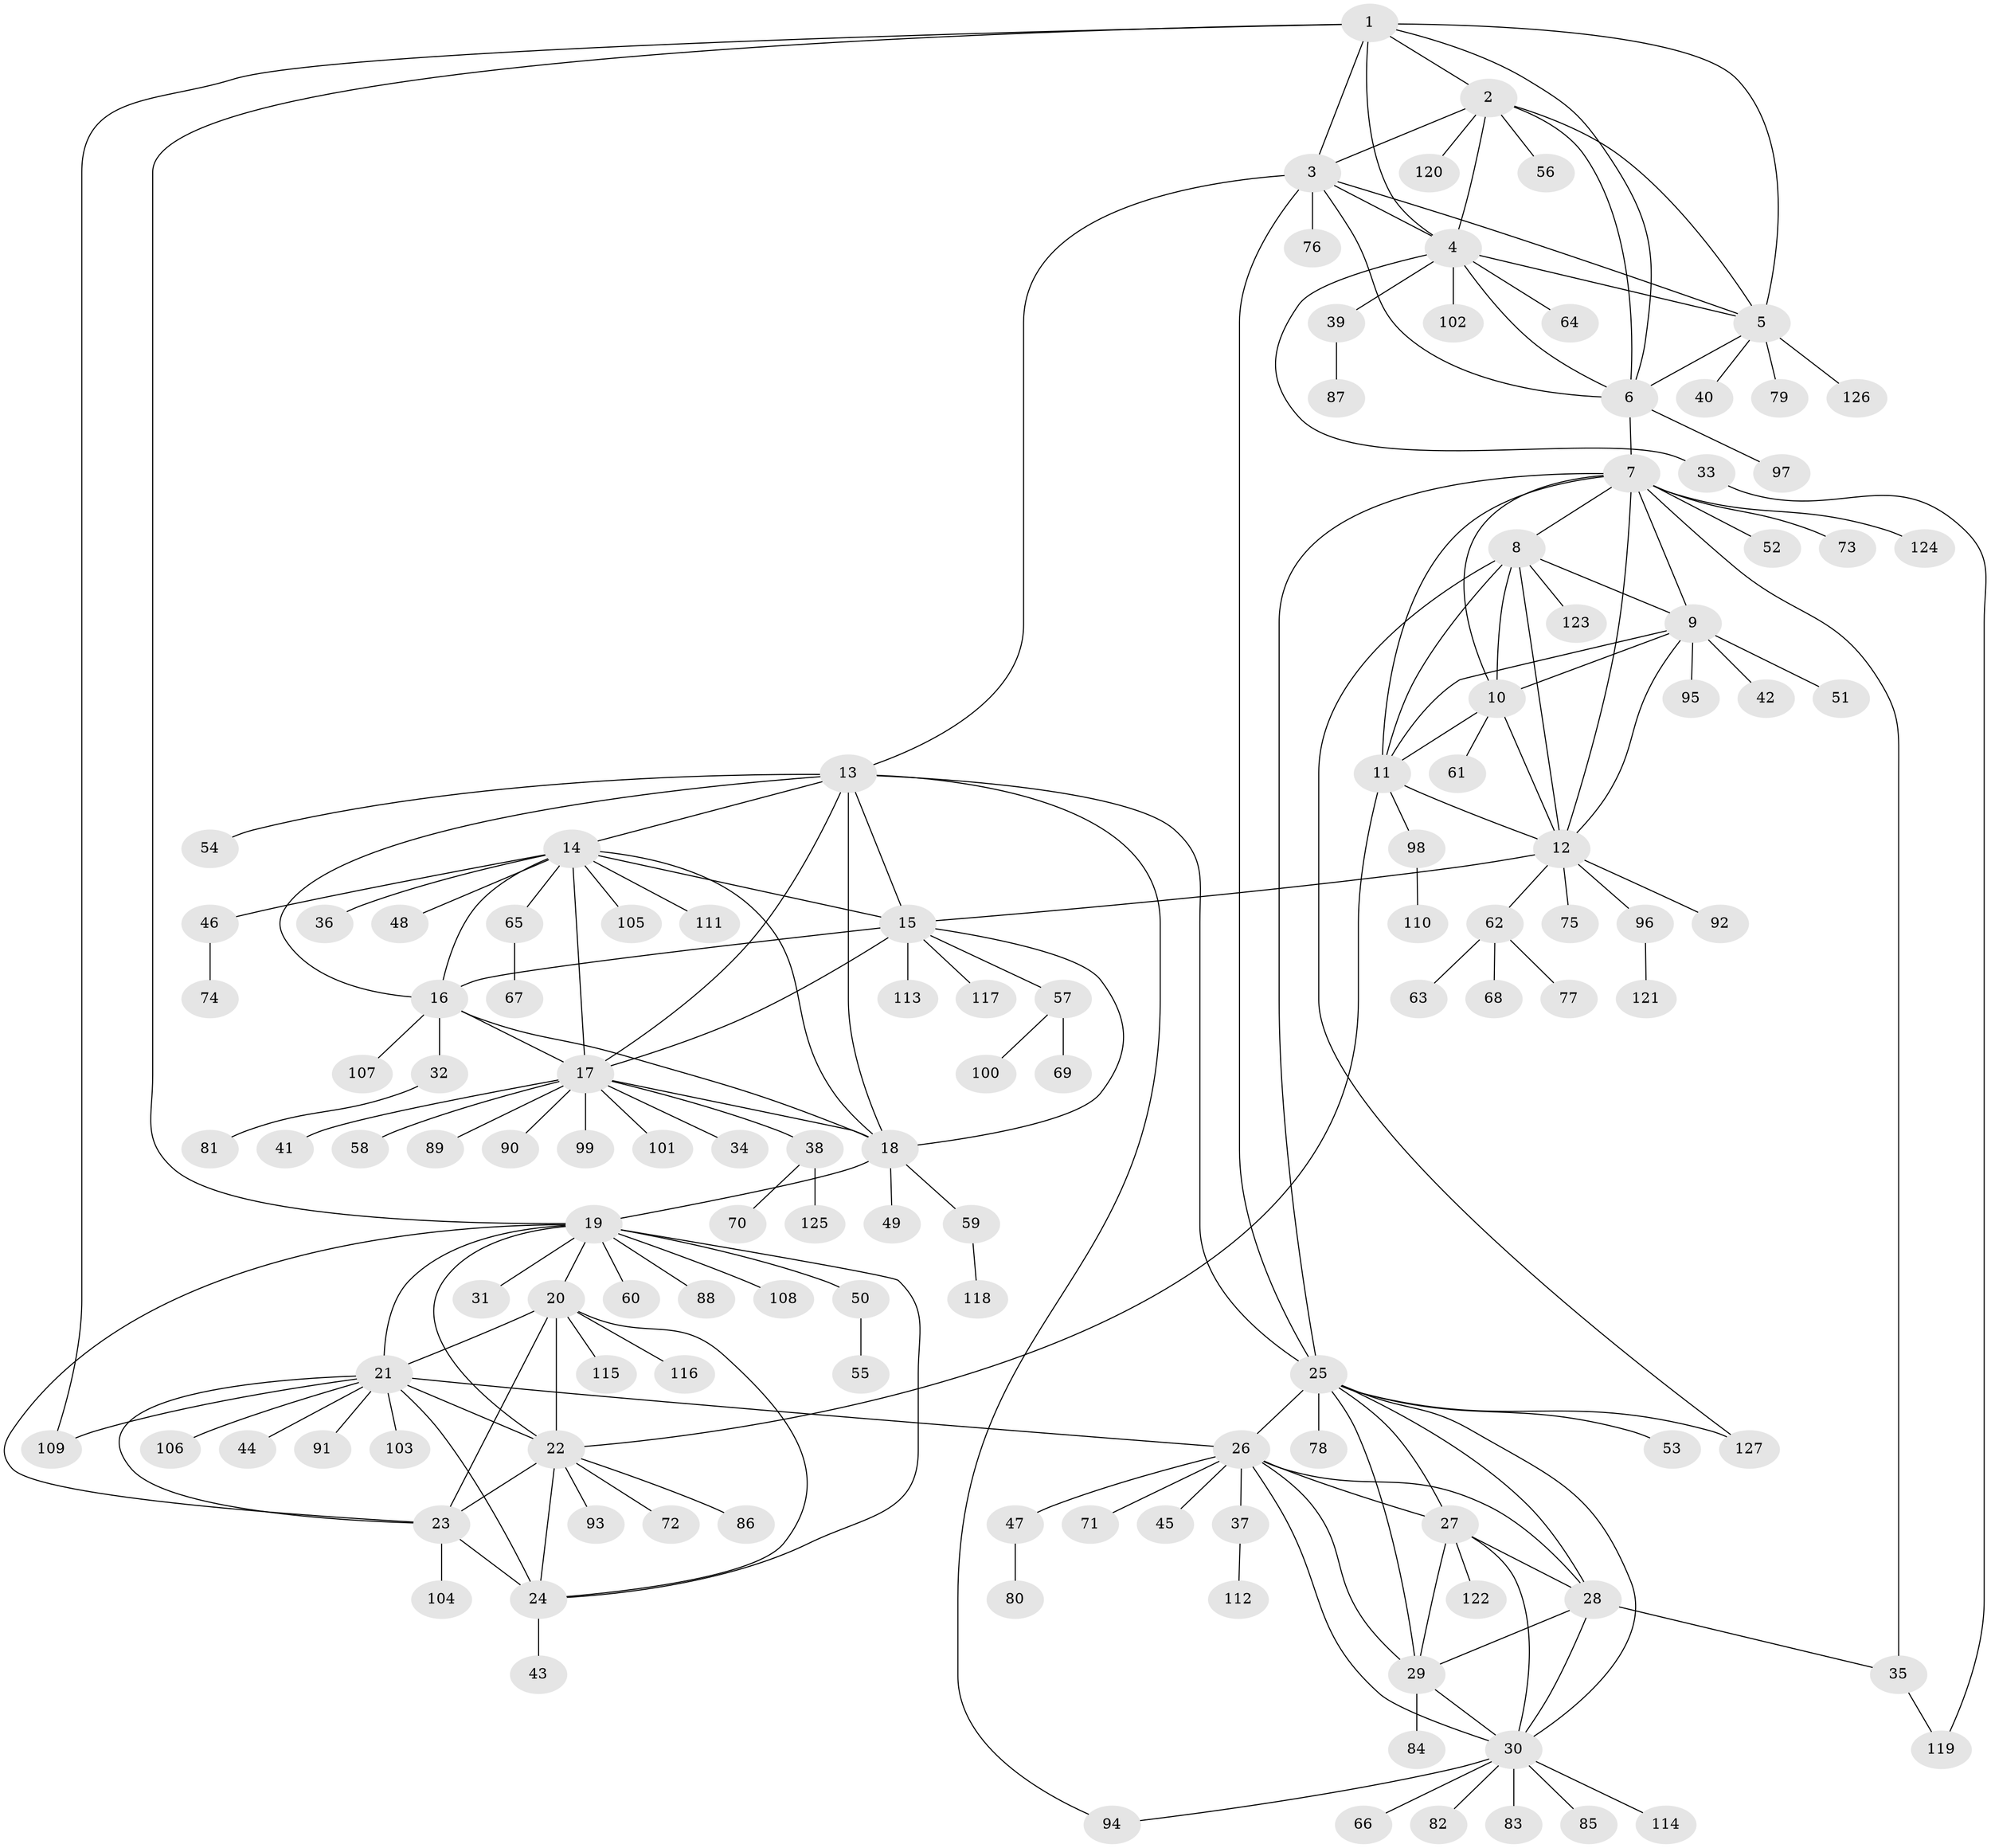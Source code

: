 // coarse degree distribution, {28: 0.02631578947368421, 2: 0.10526315789473684, 4: 0.05263157894736842, 6: 0.02631578947368421, 3: 0.02631578947368421, 1: 0.7631578947368421}
// Generated by graph-tools (version 1.1) at 2025/19/03/04/25 18:19:27]
// undirected, 127 vertices, 187 edges
graph export_dot {
graph [start="1"]
  node [color=gray90,style=filled];
  1;
  2;
  3;
  4;
  5;
  6;
  7;
  8;
  9;
  10;
  11;
  12;
  13;
  14;
  15;
  16;
  17;
  18;
  19;
  20;
  21;
  22;
  23;
  24;
  25;
  26;
  27;
  28;
  29;
  30;
  31;
  32;
  33;
  34;
  35;
  36;
  37;
  38;
  39;
  40;
  41;
  42;
  43;
  44;
  45;
  46;
  47;
  48;
  49;
  50;
  51;
  52;
  53;
  54;
  55;
  56;
  57;
  58;
  59;
  60;
  61;
  62;
  63;
  64;
  65;
  66;
  67;
  68;
  69;
  70;
  71;
  72;
  73;
  74;
  75;
  76;
  77;
  78;
  79;
  80;
  81;
  82;
  83;
  84;
  85;
  86;
  87;
  88;
  89;
  90;
  91;
  92;
  93;
  94;
  95;
  96;
  97;
  98;
  99;
  100;
  101;
  102;
  103;
  104;
  105;
  106;
  107;
  108;
  109;
  110;
  111;
  112;
  113;
  114;
  115;
  116;
  117;
  118;
  119;
  120;
  121;
  122;
  123;
  124;
  125;
  126;
  127;
  1 -- 2;
  1 -- 3;
  1 -- 4;
  1 -- 5;
  1 -- 6;
  1 -- 19;
  1 -- 109;
  2 -- 3;
  2 -- 4;
  2 -- 5;
  2 -- 6;
  2 -- 56;
  2 -- 120;
  3 -- 4;
  3 -- 5;
  3 -- 6;
  3 -- 13;
  3 -- 25;
  3 -- 76;
  4 -- 5;
  4 -- 6;
  4 -- 33;
  4 -- 39;
  4 -- 64;
  4 -- 102;
  5 -- 6;
  5 -- 40;
  5 -- 79;
  5 -- 126;
  6 -- 7;
  6 -- 97;
  7 -- 8;
  7 -- 9;
  7 -- 10;
  7 -- 11;
  7 -- 12;
  7 -- 25;
  7 -- 35;
  7 -- 52;
  7 -- 73;
  7 -- 124;
  8 -- 9;
  8 -- 10;
  8 -- 11;
  8 -- 12;
  8 -- 123;
  8 -- 127;
  9 -- 10;
  9 -- 11;
  9 -- 12;
  9 -- 42;
  9 -- 51;
  9 -- 95;
  10 -- 11;
  10 -- 12;
  10 -- 61;
  11 -- 12;
  11 -- 22;
  11 -- 98;
  12 -- 15;
  12 -- 62;
  12 -- 75;
  12 -- 92;
  12 -- 96;
  13 -- 14;
  13 -- 15;
  13 -- 16;
  13 -- 17;
  13 -- 18;
  13 -- 25;
  13 -- 54;
  13 -- 94;
  14 -- 15;
  14 -- 16;
  14 -- 17;
  14 -- 18;
  14 -- 36;
  14 -- 46;
  14 -- 48;
  14 -- 65;
  14 -- 105;
  14 -- 111;
  15 -- 16;
  15 -- 17;
  15 -- 18;
  15 -- 57;
  15 -- 113;
  15 -- 117;
  16 -- 17;
  16 -- 18;
  16 -- 32;
  16 -- 107;
  17 -- 18;
  17 -- 34;
  17 -- 38;
  17 -- 41;
  17 -- 58;
  17 -- 89;
  17 -- 90;
  17 -- 99;
  17 -- 101;
  18 -- 19;
  18 -- 49;
  18 -- 59;
  19 -- 20;
  19 -- 21;
  19 -- 22;
  19 -- 23;
  19 -- 24;
  19 -- 31;
  19 -- 50;
  19 -- 60;
  19 -- 88;
  19 -- 108;
  20 -- 21;
  20 -- 22;
  20 -- 23;
  20 -- 24;
  20 -- 115;
  20 -- 116;
  21 -- 22;
  21 -- 23;
  21 -- 24;
  21 -- 26;
  21 -- 44;
  21 -- 91;
  21 -- 103;
  21 -- 106;
  21 -- 109;
  22 -- 23;
  22 -- 24;
  22 -- 72;
  22 -- 86;
  22 -- 93;
  23 -- 24;
  23 -- 104;
  24 -- 43;
  25 -- 26;
  25 -- 27;
  25 -- 28;
  25 -- 29;
  25 -- 30;
  25 -- 53;
  25 -- 78;
  25 -- 127;
  26 -- 27;
  26 -- 28;
  26 -- 29;
  26 -- 30;
  26 -- 37;
  26 -- 45;
  26 -- 47;
  26 -- 71;
  27 -- 28;
  27 -- 29;
  27 -- 30;
  27 -- 122;
  28 -- 29;
  28 -- 30;
  28 -- 35;
  29 -- 30;
  29 -- 84;
  30 -- 66;
  30 -- 82;
  30 -- 83;
  30 -- 85;
  30 -- 94;
  30 -- 114;
  32 -- 81;
  33 -- 119;
  35 -- 119;
  37 -- 112;
  38 -- 70;
  38 -- 125;
  39 -- 87;
  46 -- 74;
  47 -- 80;
  50 -- 55;
  57 -- 69;
  57 -- 100;
  59 -- 118;
  62 -- 63;
  62 -- 68;
  62 -- 77;
  65 -- 67;
  96 -- 121;
  98 -- 110;
}
